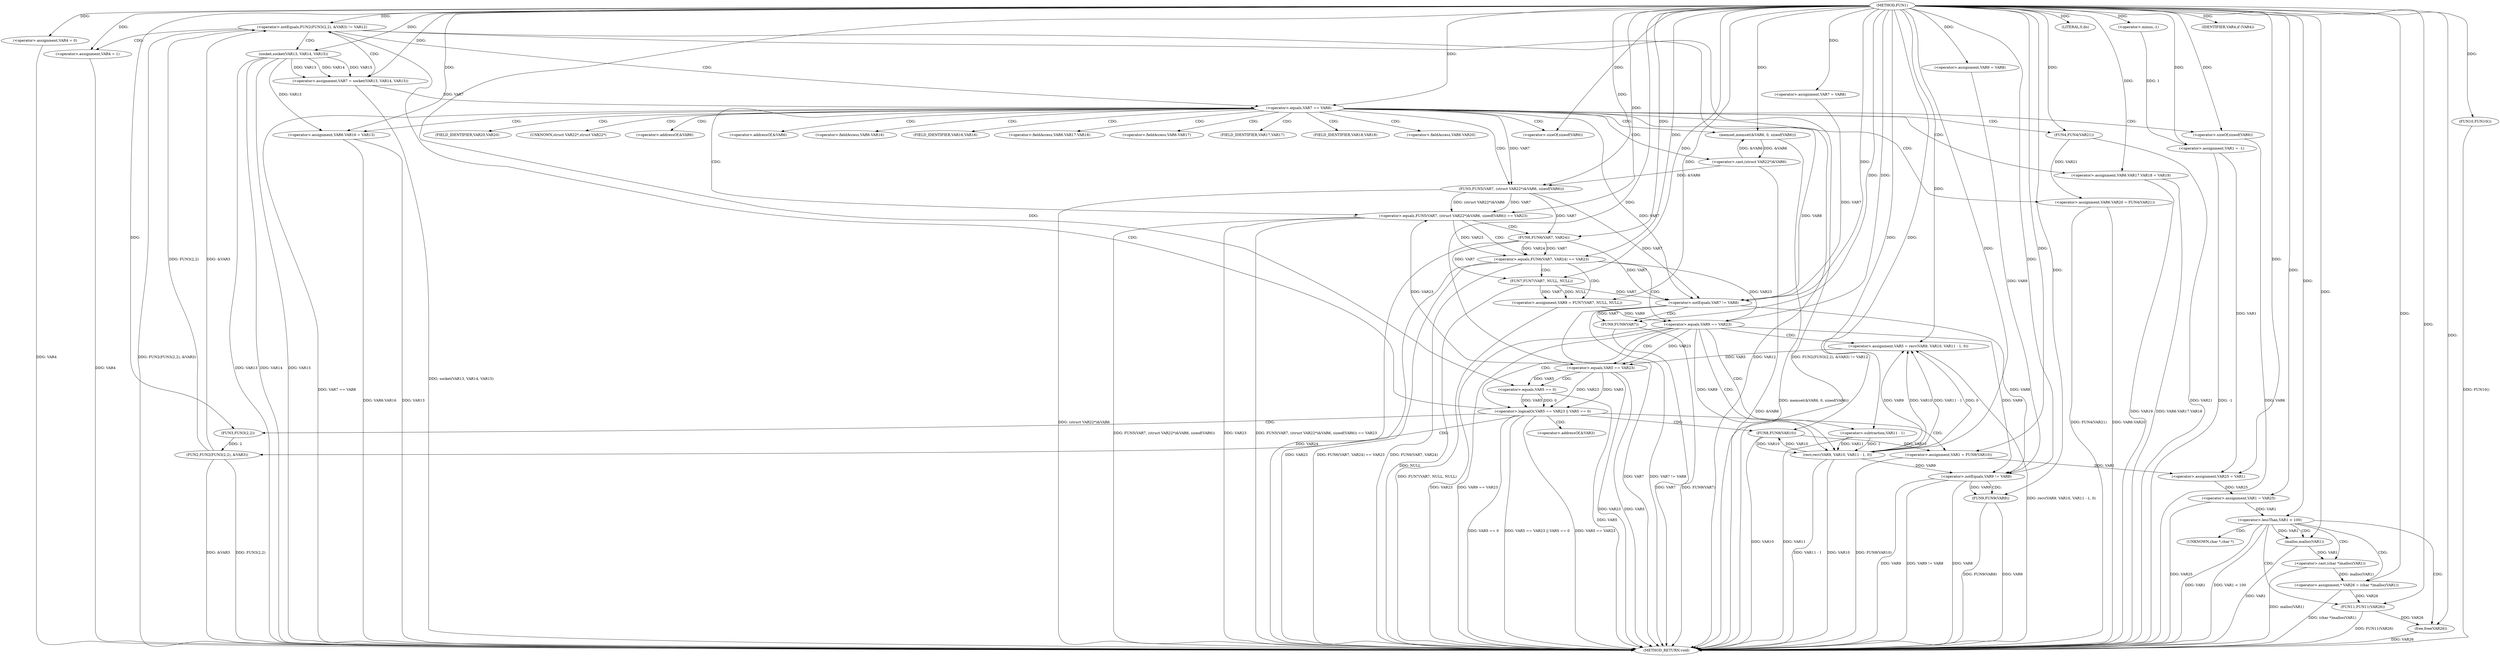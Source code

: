 digraph FUN1 {  
"1000100" [label = "(METHOD,FUN1)" ]
"1000276" [label = "(METHOD_RETURN,void)" ]
"1000103" [label = "(<operator>.assignment,VAR1 = -1)" ]
"1000105" [label = "(<operator>.minus,-1)" ]
"1000110" [label = "(<operator>.assignment,VAR4 = 0)" ]
"1000116" [label = "(<operator>.assignment,VAR7 = VAR8)" ]
"1000120" [label = "(<operator>.assignment,VAR9 = VAR8)" ]
"1000127" [label = "(<operator>.notEquals,FUN2(FUN3(2,2), &VAR3) != VAR12)" ]
"1000128" [label = "(FUN2,FUN2(FUN3(2,2), &VAR3))" ]
"1000129" [label = "(FUN3,FUN3(2,2))" ]
"1000137" [label = "(<operator>.assignment,VAR4 = 1)" ]
"1000140" [label = "(<operator>.assignment,VAR7 = socket(VAR13, VAR14, VAR15))" ]
"1000142" [label = "(socket,socket(VAR13, VAR14, VAR15))" ]
"1000147" [label = "(<operator>.equals,VAR7 == VAR8)" ]
"1000152" [label = "(memset,memset(&VAR6, 0, sizeof(VAR6)))" ]
"1000156" [label = "(<operator>.sizeOf,sizeof(VAR6))" ]
"1000158" [label = "(<operator>.assignment,VAR6.VAR16 = VAR13)" ]
"1000163" [label = "(<operator>.assignment,VAR6.VAR17.VAR18 = VAR19)" ]
"1000170" [label = "(<operator>.assignment,VAR6.VAR20 = FUN4(VAR21))" ]
"1000174" [label = "(FUN4,FUN4(VAR21))" ]
"1000177" [label = "(<operator>.equals,FUN5(VAR7, (struct VAR22*)&VAR6, sizeof(VAR6)) == VAR23)" ]
"1000178" [label = "(FUN5,FUN5(VAR7, (struct VAR22*)&VAR6, sizeof(VAR6)))" ]
"1000180" [label = "(<operator>.cast,(struct VAR22*)&VAR6)" ]
"1000184" [label = "(<operator>.sizeOf,sizeof(VAR6))" ]
"1000190" [label = "(<operator>.equals,FUN6(VAR7, VAR24) == VAR23)" ]
"1000191" [label = "(FUN6,FUN6(VAR7, VAR24))" ]
"1000197" [label = "(<operator>.assignment,VAR9 = FUN7(VAR7, NULL, NULL))" ]
"1000199" [label = "(FUN7,FUN7(VAR7, NULL, NULL))" ]
"1000204" [label = "(<operator>.equals,VAR9 == VAR23)" ]
"1000209" [label = "(<operator>.assignment,VAR5 = recv(VAR9, VAR10, VAR11 - 1, 0))" ]
"1000211" [label = "(recv,recv(VAR9, VAR10, VAR11 - 1, 0))" ]
"1000214" [label = "(<operator>.subtraction,VAR11 - 1)" ]
"1000219" [label = "(<operator>.logicalOr,VAR5 == VAR23 || VAR5 == 0)" ]
"1000220" [label = "(<operator>.equals,VAR5 == VAR23)" ]
"1000223" [label = "(<operator>.equals,VAR5 == 0)" ]
"1000228" [label = "(<operator>.assignment,VAR1 = FUN8(VAR10))" ]
"1000230" [label = "(FUN8,FUN8(VAR10))" ]
"1000232" [label = "(LITERAL,0,do)" ]
"1000234" [label = "(<operator>.notEquals,VAR7 != VAR8)" ]
"1000238" [label = "(FUN9,FUN9(VAR7))" ]
"1000241" [label = "(<operator>.notEquals,VAR9 != VAR8)" ]
"1000245" [label = "(FUN9,FUN9(VAR9))" ]
"1000248" [label = "(IDENTIFIER,VAR4,if (VAR4))" ]
"1000250" [label = "(FUN10,FUN10())" ]
"1000253" [label = "(<operator>.assignment,VAR25 = VAR1)" ]
"1000257" [label = "(<operator>.assignment,VAR1 = VAR25)" ]
"1000261" [label = "(<operator>.lessThan,VAR1 < 100)" ]
"1000266" [label = "(<operator>.assignment,* VAR26 = (char *)malloc(VAR1))" ]
"1000268" [label = "(<operator>.cast,(char *)malloc(VAR1))" ]
"1000270" [label = "(malloc,malloc(VAR1))" ]
"1000272" [label = "(FUN11,FUN11(VAR26))" ]
"1000274" [label = "(free,free(VAR26))" ]
"1000132" [label = "(<operator>.addressOf,&VAR3)" ]
"1000153" [label = "(<operator>.addressOf,&VAR6)" ]
"1000159" [label = "(<operator>.fieldAccess,VAR6.VAR16)" ]
"1000161" [label = "(FIELD_IDENTIFIER,VAR16,VAR16)" ]
"1000164" [label = "(<operator>.fieldAccess,VAR6.VAR17.VAR18)" ]
"1000165" [label = "(<operator>.fieldAccess,VAR6.VAR17)" ]
"1000167" [label = "(FIELD_IDENTIFIER,VAR17,VAR17)" ]
"1000168" [label = "(FIELD_IDENTIFIER,VAR18,VAR18)" ]
"1000171" [label = "(<operator>.fieldAccess,VAR6.VAR20)" ]
"1000173" [label = "(FIELD_IDENTIFIER,VAR20,VAR20)" ]
"1000181" [label = "(UNKNOWN,struct VAR22*,struct VAR22*)" ]
"1000182" [label = "(<operator>.addressOf,&VAR6)" ]
"1000269" [label = "(UNKNOWN,char *,char *)" ]
  "1000140" -> "1000276"  [ label = "DDG: socket(VAR13, VAR14, VAR15)"] 
  "1000184" -> "1000276"  [ label = "DDG: VAR6"] 
  "1000220" -> "1000276"  [ label = "DDG: VAR23"] 
  "1000230" -> "1000276"  [ label = "DDG: VAR10"] 
  "1000261" -> "1000276"  [ label = "DDG: VAR1"] 
  "1000245" -> "1000276"  [ label = "DDG: FUN9(VAR9)"] 
  "1000180" -> "1000276"  [ label = "DDG: &VAR6"] 
  "1000257" -> "1000276"  [ label = "DDG: VAR25"] 
  "1000177" -> "1000276"  [ label = "DDG: FUN5(VAR7, (struct VAR22*)&VAR6, sizeof(VAR6))"] 
  "1000158" -> "1000276"  [ label = "DDG: VAR6.VAR16"] 
  "1000163" -> "1000276"  [ label = "DDG: VAR6.VAR17.VAR18"] 
  "1000177" -> "1000276"  [ label = "DDG: VAR23"] 
  "1000220" -> "1000276"  [ label = "DDG: VAR5"] 
  "1000190" -> "1000276"  [ label = "DDG: VAR23"] 
  "1000199" -> "1000276"  [ label = "DDG: NULL"] 
  "1000219" -> "1000276"  [ label = "DDG: VAR5 == 0"] 
  "1000238" -> "1000276"  [ label = "DDG: VAR7"] 
  "1000274" -> "1000276"  [ label = "DDG: VAR26"] 
  "1000163" -> "1000276"  [ label = "DDG: VAR19"] 
  "1000234" -> "1000276"  [ label = "DDG: VAR7"] 
  "1000190" -> "1000276"  [ label = "DDG: FUN6(VAR7, VAR24) == VAR23"] 
  "1000103" -> "1000276"  [ label = "DDG: -1"] 
  "1000219" -> "1000276"  [ label = "DDG: VAR5 == VAR23 || VAR5 == 0"] 
  "1000238" -> "1000276"  [ label = "DDG: FUN9(VAR7)"] 
  "1000211" -> "1000276"  [ label = "DDG: VAR11 - 1"] 
  "1000204" -> "1000276"  [ label = "DDG: VAR23"] 
  "1000128" -> "1000276"  [ label = "DDG: &VAR3"] 
  "1000152" -> "1000276"  [ label = "DDG: memset(&VAR6, 0, sizeof(VAR6))"] 
  "1000266" -> "1000276"  [ label = "DDG: (char *)malloc(VAR1)"] 
  "1000128" -> "1000276"  [ label = "DDG: FUN3(2,2)"] 
  "1000142" -> "1000276"  [ label = "DDG: VAR14"] 
  "1000127" -> "1000276"  [ label = "DDG: VAR12"] 
  "1000190" -> "1000276"  [ label = "DDG: FUN6(VAR7, VAR24)"] 
  "1000178" -> "1000276"  [ label = "DDG: (struct VAR22*)&VAR6"] 
  "1000127" -> "1000276"  [ label = "DDG: FUN2(FUN3(2,2), &VAR3) != VAR12"] 
  "1000197" -> "1000276"  [ label = "DDG: FUN7(VAR7, NULL, NULL)"] 
  "1000211" -> "1000276"  [ label = "DDG: VAR10"] 
  "1000191" -> "1000276"  [ label = "DDG: VAR24"] 
  "1000209" -> "1000276"  [ label = "DDG: recv(VAR9, VAR10, VAR11 - 1, 0)"] 
  "1000234" -> "1000276"  [ label = "DDG: VAR7 != VAR8"] 
  "1000241" -> "1000276"  [ label = "DDG: VAR9"] 
  "1000142" -> "1000276"  [ label = "DDG: VAR15"] 
  "1000219" -> "1000276"  [ label = "DDG: VAR5 == VAR23"] 
  "1000170" -> "1000276"  [ label = "DDG: VAR6.VAR20"] 
  "1000142" -> "1000276"  [ label = "DDG: VAR13"] 
  "1000228" -> "1000276"  [ label = "DDG: FUN8(VAR10)"] 
  "1000214" -> "1000276"  [ label = "DDG: VAR11"] 
  "1000177" -> "1000276"  [ label = "DDG: FUN5(VAR7, (struct VAR22*)&VAR6, sizeof(VAR6)) == VAR23"] 
  "1000268" -> "1000276"  [ label = "DDG: malloc(VAR1)"] 
  "1000261" -> "1000276"  [ label = "DDG: VAR1 < 100"] 
  "1000127" -> "1000276"  [ label = "DDG: FUN2(FUN3(2,2), &VAR3)"] 
  "1000250" -> "1000276"  [ label = "DDG: FUN10()"] 
  "1000272" -> "1000276"  [ label = "DDG: FUN11(VAR26)"] 
  "1000137" -> "1000276"  [ label = "DDG: VAR4"] 
  "1000158" -> "1000276"  [ label = "DDG: VAR13"] 
  "1000245" -> "1000276"  [ label = "DDG: VAR9"] 
  "1000241" -> "1000276"  [ label = "DDG: VAR9 != VAR8"] 
  "1000147" -> "1000276"  [ label = "DDG: VAR7 == VAR8"] 
  "1000110" -> "1000276"  [ label = "DDG: VAR4"] 
  "1000270" -> "1000276"  [ label = "DDG: VAR1"] 
  "1000170" -> "1000276"  [ label = "DDG: FUN4(VAR21)"] 
  "1000241" -> "1000276"  [ label = "DDG: VAR8"] 
  "1000174" -> "1000276"  [ label = "DDG: VAR21"] 
  "1000223" -> "1000276"  [ label = "DDG: VAR5"] 
  "1000204" -> "1000276"  [ label = "DDG: VAR9 == VAR23"] 
  "1000105" -> "1000103"  [ label = "DDG: 1"] 
  "1000100" -> "1000103"  [ label = "DDG: "] 
  "1000100" -> "1000105"  [ label = "DDG: "] 
  "1000100" -> "1000110"  [ label = "DDG: "] 
  "1000100" -> "1000116"  [ label = "DDG: "] 
  "1000100" -> "1000120"  [ label = "DDG: "] 
  "1000128" -> "1000127"  [ label = "DDG: FUN3(2,2)"] 
  "1000128" -> "1000127"  [ label = "DDG: &VAR3"] 
  "1000129" -> "1000128"  [ label = "DDG: 2"] 
  "1000100" -> "1000129"  [ label = "DDG: "] 
  "1000100" -> "1000127"  [ label = "DDG: "] 
  "1000100" -> "1000137"  [ label = "DDG: "] 
  "1000142" -> "1000140"  [ label = "DDG: VAR13"] 
  "1000142" -> "1000140"  [ label = "DDG: VAR14"] 
  "1000142" -> "1000140"  [ label = "DDG: VAR15"] 
  "1000100" -> "1000140"  [ label = "DDG: "] 
  "1000100" -> "1000142"  [ label = "DDG: "] 
  "1000140" -> "1000147"  [ label = "DDG: VAR7"] 
  "1000100" -> "1000147"  [ label = "DDG: "] 
  "1000180" -> "1000152"  [ label = "DDG: &VAR6"] 
  "1000100" -> "1000152"  [ label = "DDG: "] 
  "1000100" -> "1000156"  [ label = "DDG: "] 
  "1000142" -> "1000158"  [ label = "DDG: VAR13"] 
  "1000100" -> "1000158"  [ label = "DDG: "] 
  "1000100" -> "1000163"  [ label = "DDG: "] 
  "1000174" -> "1000170"  [ label = "DDG: VAR21"] 
  "1000100" -> "1000174"  [ label = "DDG: "] 
  "1000178" -> "1000177"  [ label = "DDG: VAR7"] 
  "1000178" -> "1000177"  [ label = "DDG: (struct VAR22*)&VAR6"] 
  "1000147" -> "1000178"  [ label = "DDG: VAR7"] 
  "1000100" -> "1000178"  [ label = "DDG: "] 
  "1000180" -> "1000178"  [ label = "DDG: &VAR6"] 
  "1000152" -> "1000180"  [ label = "DDG: &VAR6"] 
  "1000100" -> "1000184"  [ label = "DDG: "] 
  "1000220" -> "1000177"  [ label = "DDG: VAR23"] 
  "1000100" -> "1000177"  [ label = "DDG: "] 
  "1000191" -> "1000190"  [ label = "DDG: VAR7"] 
  "1000191" -> "1000190"  [ label = "DDG: VAR24"] 
  "1000178" -> "1000191"  [ label = "DDG: VAR7"] 
  "1000100" -> "1000191"  [ label = "DDG: "] 
  "1000177" -> "1000190"  [ label = "DDG: VAR23"] 
  "1000100" -> "1000190"  [ label = "DDG: "] 
  "1000199" -> "1000197"  [ label = "DDG: VAR7"] 
  "1000199" -> "1000197"  [ label = "DDG: NULL"] 
  "1000100" -> "1000197"  [ label = "DDG: "] 
  "1000191" -> "1000199"  [ label = "DDG: VAR7"] 
  "1000100" -> "1000199"  [ label = "DDG: "] 
  "1000197" -> "1000204"  [ label = "DDG: VAR9"] 
  "1000100" -> "1000204"  [ label = "DDG: "] 
  "1000190" -> "1000204"  [ label = "DDG: VAR23"] 
  "1000211" -> "1000209"  [ label = "DDG: VAR9"] 
  "1000211" -> "1000209"  [ label = "DDG: VAR10"] 
  "1000211" -> "1000209"  [ label = "DDG: VAR11 - 1"] 
  "1000211" -> "1000209"  [ label = "DDG: 0"] 
  "1000100" -> "1000209"  [ label = "DDG: "] 
  "1000204" -> "1000211"  [ label = "DDG: VAR9"] 
  "1000100" -> "1000211"  [ label = "DDG: "] 
  "1000230" -> "1000211"  [ label = "DDG: VAR10"] 
  "1000214" -> "1000211"  [ label = "DDG: VAR11"] 
  "1000214" -> "1000211"  [ label = "DDG: 1"] 
  "1000100" -> "1000214"  [ label = "DDG: "] 
  "1000220" -> "1000219"  [ label = "DDG: VAR5"] 
  "1000220" -> "1000219"  [ label = "DDG: VAR23"] 
  "1000209" -> "1000220"  [ label = "DDG: VAR5"] 
  "1000100" -> "1000220"  [ label = "DDG: "] 
  "1000204" -> "1000220"  [ label = "DDG: VAR23"] 
  "1000223" -> "1000219"  [ label = "DDG: VAR5"] 
  "1000223" -> "1000219"  [ label = "DDG: 0"] 
  "1000220" -> "1000223"  [ label = "DDG: VAR5"] 
  "1000100" -> "1000223"  [ label = "DDG: "] 
  "1000230" -> "1000228"  [ label = "DDG: VAR10"] 
  "1000100" -> "1000228"  [ label = "DDG: "] 
  "1000211" -> "1000230"  [ label = "DDG: VAR10"] 
  "1000100" -> "1000230"  [ label = "DDG: "] 
  "1000100" -> "1000232"  [ label = "DDG: "] 
  "1000116" -> "1000234"  [ label = "DDG: VAR7"] 
  "1000199" -> "1000234"  [ label = "DDG: VAR7"] 
  "1000178" -> "1000234"  [ label = "DDG: VAR7"] 
  "1000147" -> "1000234"  [ label = "DDG: VAR7"] 
  "1000191" -> "1000234"  [ label = "DDG: VAR7"] 
  "1000100" -> "1000234"  [ label = "DDG: "] 
  "1000147" -> "1000234"  [ label = "DDG: VAR8"] 
  "1000234" -> "1000238"  [ label = "DDG: VAR7"] 
  "1000100" -> "1000238"  [ label = "DDG: "] 
  "1000120" -> "1000241"  [ label = "DDG: VAR9"] 
  "1000211" -> "1000241"  [ label = "DDG: VAR9"] 
  "1000204" -> "1000241"  [ label = "DDG: VAR9"] 
  "1000100" -> "1000241"  [ label = "DDG: "] 
  "1000234" -> "1000241"  [ label = "DDG: VAR8"] 
  "1000241" -> "1000245"  [ label = "DDG: VAR9"] 
  "1000100" -> "1000245"  [ label = "DDG: "] 
  "1000100" -> "1000248"  [ label = "DDG: "] 
  "1000100" -> "1000250"  [ label = "DDG: "] 
  "1000103" -> "1000253"  [ label = "DDG: VAR1"] 
  "1000228" -> "1000253"  [ label = "DDG: VAR1"] 
  "1000100" -> "1000253"  [ label = "DDG: "] 
  "1000253" -> "1000257"  [ label = "DDG: VAR25"] 
  "1000100" -> "1000257"  [ label = "DDG: "] 
  "1000257" -> "1000261"  [ label = "DDG: VAR1"] 
  "1000100" -> "1000261"  [ label = "DDG: "] 
  "1000268" -> "1000266"  [ label = "DDG: malloc(VAR1)"] 
  "1000100" -> "1000266"  [ label = "DDG: "] 
  "1000270" -> "1000268"  [ label = "DDG: VAR1"] 
  "1000261" -> "1000270"  [ label = "DDG: VAR1"] 
  "1000100" -> "1000270"  [ label = "DDG: "] 
  "1000266" -> "1000272"  [ label = "DDG: VAR26"] 
  "1000100" -> "1000272"  [ label = "DDG: "] 
  "1000272" -> "1000274"  [ label = "DDG: VAR26"] 
  "1000100" -> "1000274"  [ label = "DDG: "] 
  "1000127" -> "1000142"  [ label = "CDG: "] 
  "1000127" -> "1000137"  [ label = "CDG: "] 
  "1000127" -> "1000147"  [ label = "CDG: "] 
  "1000127" -> "1000140"  [ label = "CDG: "] 
  "1000147" -> "1000164"  [ label = "CDG: "] 
  "1000147" -> "1000174"  [ label = "CDG: "] 
  "1000147" -> "1000156"  [ label = "CDG: "] 
  "1000147" -> "1000161"  [ label = "CDG: "] 
  "1000147" -> "1000182"  [ label = "CDG: "] 
  "1000147" -> "1000180"  [ label = "CDG: "] 
  "1000147" -> "1000165"  [ label = "CDG: "] 
  "1000147" -> "1000167"  [ label = "CDG: "] 
  "1000147" -> "1000153"  [ label = "CDG: "] 
  "1000147" -> "1000152"  [ label = "CDG: "] 
  "1000147" -> "1000163"  [ label = "CDG: "] 
  "1000147" -> "1000168"  [ label = "CDG: "] 
  "1000147" -> "1000178"  [ label = "CDG: "] 
  "1000147" -> "1000159"  [ label = "CDG: "] 
  "1000147" -> "1000173"  [ label = "CDG: "] 
  "1000147" -> "1000158"  [ label = "CDG: "] 
  "1000147" -> "1000170"  [ label = "CDG: "] 
  "1000147" -> "1000171"  [ label = "CDG: "] 
  "1000147" -> "1000184"  [ label = "CDG: "] 
  "1000147" -> "1000177"  [ label = "CDG: "] 
  "1000147" -> "1000181"  [ label = "CDG: "] 
  "1000177" -> "1000191"  [ label = "CDG: "] 
  "1000177" -> "1000190"  [ label = "CDG: "] 
  "1000190" -> "1000199"  [ label = "CDG: "] 
  "1000190" -> "1000197"  [ label = "CDG: "] 
  "1000190" -> "1000204"  [ label = "CDG: "] 
  "1000204" -> "1000211"  [ label = "CDG: "] 
  "1000204" -> "1000219"  [ label = "CDG: "] 
  "1000204" -> "1000220"  [ label = "CDG: "] 
  "1000204" -> "1000214"  [ label = "CDG: "] 
  "1000204" -> "1000209"  [ label = "CDG: "] 
  "1000219" -> "1000230"  [ label = "CDG: "] 
  "1000219" -> "1000228"  [ label = "CDG: "] 
  "1000219" -> "1000127"  [ label = "CDG: "] 
  "1000219" -> "1000128"  [ label = "CDG: "] 
  "1000219" -> "1000132"  [ label = "CDG: "] 
  "1000219" -> "1000129"  [ label = "CDG: "] 
  "1000220" -> "1000223"  [ label = "CDG: "] 
  "1000234" -> "1000238"  [ label = "CDG: "] 
  "1000241" -> "1000245"  [ label = "CDG: "] 
  "1000261" -> "1000268"  [ label = "CDG: "] 
  "1000261" -> "1000274"  [ label = "CDG: "] 
  "1000261" -> "1000269"  [ label = "CDG: "] 
  "1000261" -> "1000270"  [ label = "CDG: "] 
  "1000261" -> "1000266"  [ label = "CDG: "] 
  "1000261" -> "1000272"  [ label = "CDG: "] 
}
